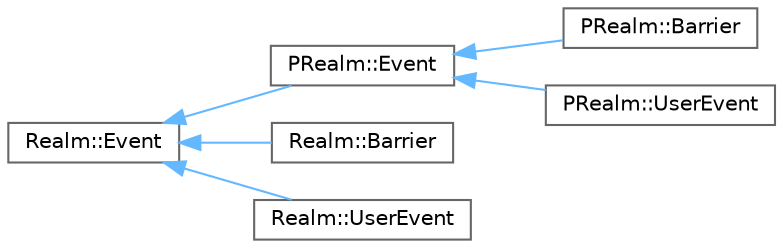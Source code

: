 digraph "Graphical Class Hierarchy"
{
 // LATEX_PDF_SIZE
  bgcolor="transparent";
  edge [fontname=Helvetica,fontsize=10,labelfontname=Helvetica,labelfontsize=10];
  node [fontname=Helvetica,fontsize=10,shape=box,height=0.2,width=0.4];
  rankdir="LR";
  Node0 [id="Node000000",label="Realm::Event",height=0.2,width=0.4,color="grey40", fillcolor="white", style="filled",URL="$classRealm_1_1Event.html",tooltip=" "];
  Node0 -> Node1 [id="edge120_Node000000_Node000001",dir="back",color="steelblue1",style="solid",tooltip=" "];
  Node1 [id="Node000001",label="PRealm::Event",height=0.2,width=0.4,color="grey40", fillcolor="white", style="filled",URL="$classPRealm_1_1Event.html",tooltip=" "];
  Node1 -> Node2 [id="edge121_Node000001_Node000002",dir="back",color="steelblue1",style="solid",tooltip=" "];
  Node2 [id="Node000002",label="PRealm::Barrier",height=0.2,width=0.4,color="grey40", fillcolor="white", style="filled",URL="$classPRealm_1_1Barrier.html",tooltip=" "];
  Node1 -> Node3 [id="edge122_Node000001_Node000003",dir="back",color="steelblue1",style="solid",tooltip=" "];
  Node3 [id="Node000003",label="PRealm::UserEvent",height=0.2,width=0.4,color="grey40", fillcolor="white", style="filled",URL="$classPRealm_1_1UserEvent.html",tooltip=" "];
  Node0 -> Node4 [id="edge123_Node000000_Node000004",dir="back",color="steelblue1",style="solid",tooltip=" "];
  Node4 [id="Node000004",label="Realm::Barrier",height=0.2,width=0.4,color="grey40", fillcolor="white", style="filled",URL="$classRealm_1_1Barrier.html",tooltip=" "];
  Node0 -> Node5 [id="edge124_Node000000_Node000005",dir="back",color="steelblue1",style="solid",tooltip=" "];
  Node5 [id="Node000005",label="Realm::UserEvent",height=0.2,width=0.4,color="grey40", fillcolor="white", style="filled",URL="$classRealm_1_1UserEvent.html",tooltip=" "];
}
